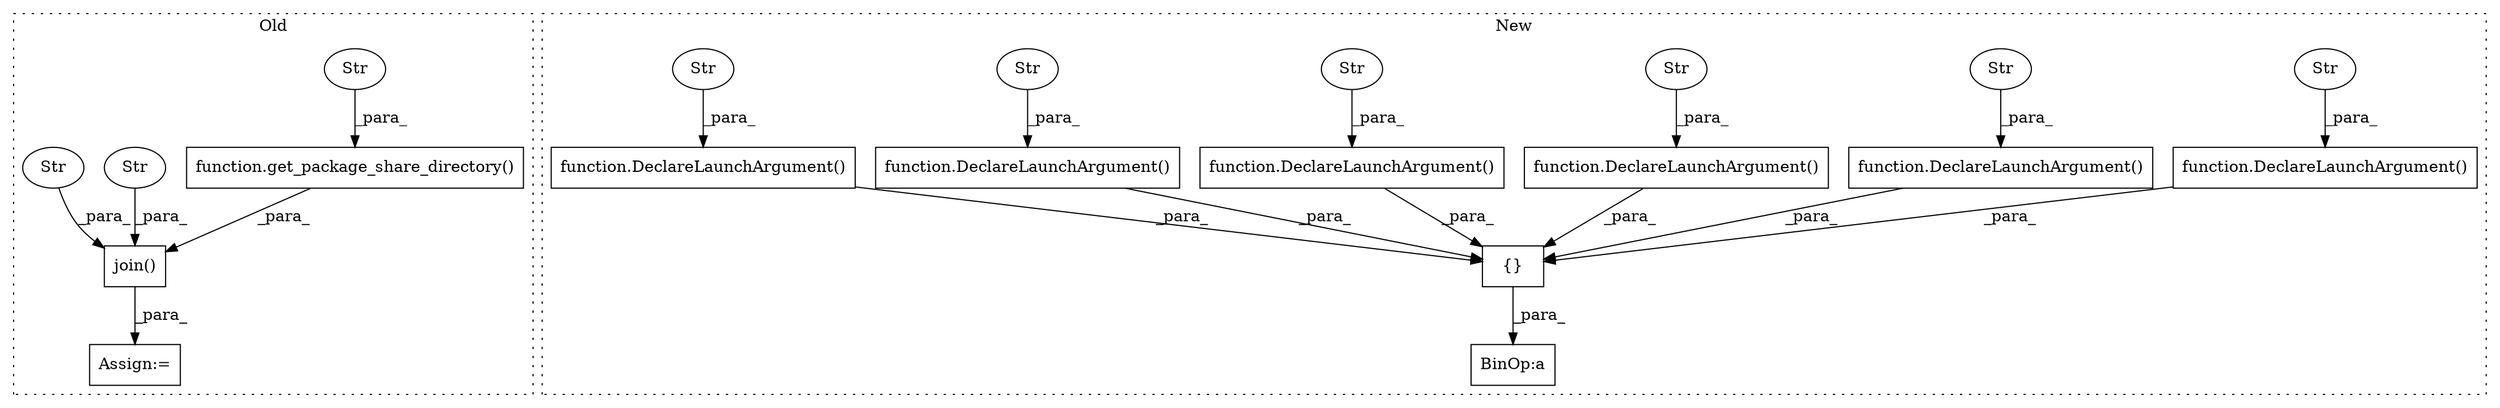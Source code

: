 digraph G {
subgraph cluster0 {
1 [label="function.get_package_share_directory()" a="75" s="297,340" l="28,1" shape="box"];
4 [label="Str" a="66" s="325" l="15" shape="ellipse"];
7 [label="join()" a="75" s="365,428" l="13,1" shape="box"];
8 [label="Str" a="66" s="399" l="7" shape="ellipse"];
9 [label="Str" a="66" s="408" l="20" shape="ellipse"];
20 [label="Assign:=" a="68" s="362" l="3" shape="box"];
label = "Old";
style="dotted";
}
subgraph cluster1 {
2 [label="function.DeclareLaunchArgument()" a="75" s="338,387" l="35,97" shape="box"];
3 [label="BinOp:a" a="82" s="3452" l="12" shape="box"];
5 [label="{}" a="59" s="328,1514" l="10,0" shape="box"];
6 [label="Str" a="66" s="373" l="14" shape="ellipse"];
10 [label="function.DeclareLaunchArgument()" a="75" s="494,541" l="35,160" shape="box"];
11 [label="Str" a="66" s="529" l="12" shape="ellipse"];
12 [label="function.DeclareLaunchArgument()" a="75" s="1233,1274" l="35,99" shape="box"];
13 [label="Str" a="66" s="1268" l="6" shape="ellipse"];
14 [label="function.DeclareLaunchArgument()" a="75" s="711,754" l="35,151" shape="box"];
15 [label="Str" a="66" s="746" l="8" shape="ellipse"];
16 [label="function.DeclareLaunchArgument()" a="75" s="915,969" l="35,96" shape="box"];
17 [label="Str" a="66" s="950" l="19" shape="ellipse"];
18 [label="function.DeclareLaunchArgument()" a="75" s="1383,1423" l="35,91" shape="box"];
19 [label="Str" a="66" s="1418" l="5" shape="ellipse"];
label = "New";
style="dotted";
}
1 -> 7 [label="_para_"];
2 -> 5 [label="_para_"];
4 -> 1 [label="_para_"];
5 -> 3 [label="_para_"];
6 -> 2 [label="_para_"];
7 -> 20 [label="_para_"];
8 -> 7 [label="_para_"];
9 -> 7 [label="_para_"];
10 -> 5 [label="_para_"];
11 -> 10 [label="_para_"];
12 -> 5 [label="_para_"];
13 -> 12 [label="_para_"];
14 -> 5 [label="_para_"];
15 -> 14 [label="_para_"];
16 -> 5 [label="_para_"];
17 -> 16 [label="_para_"];
18 -> 5 [label="_para_"];
19 -> 18 [label="_para_"];
}